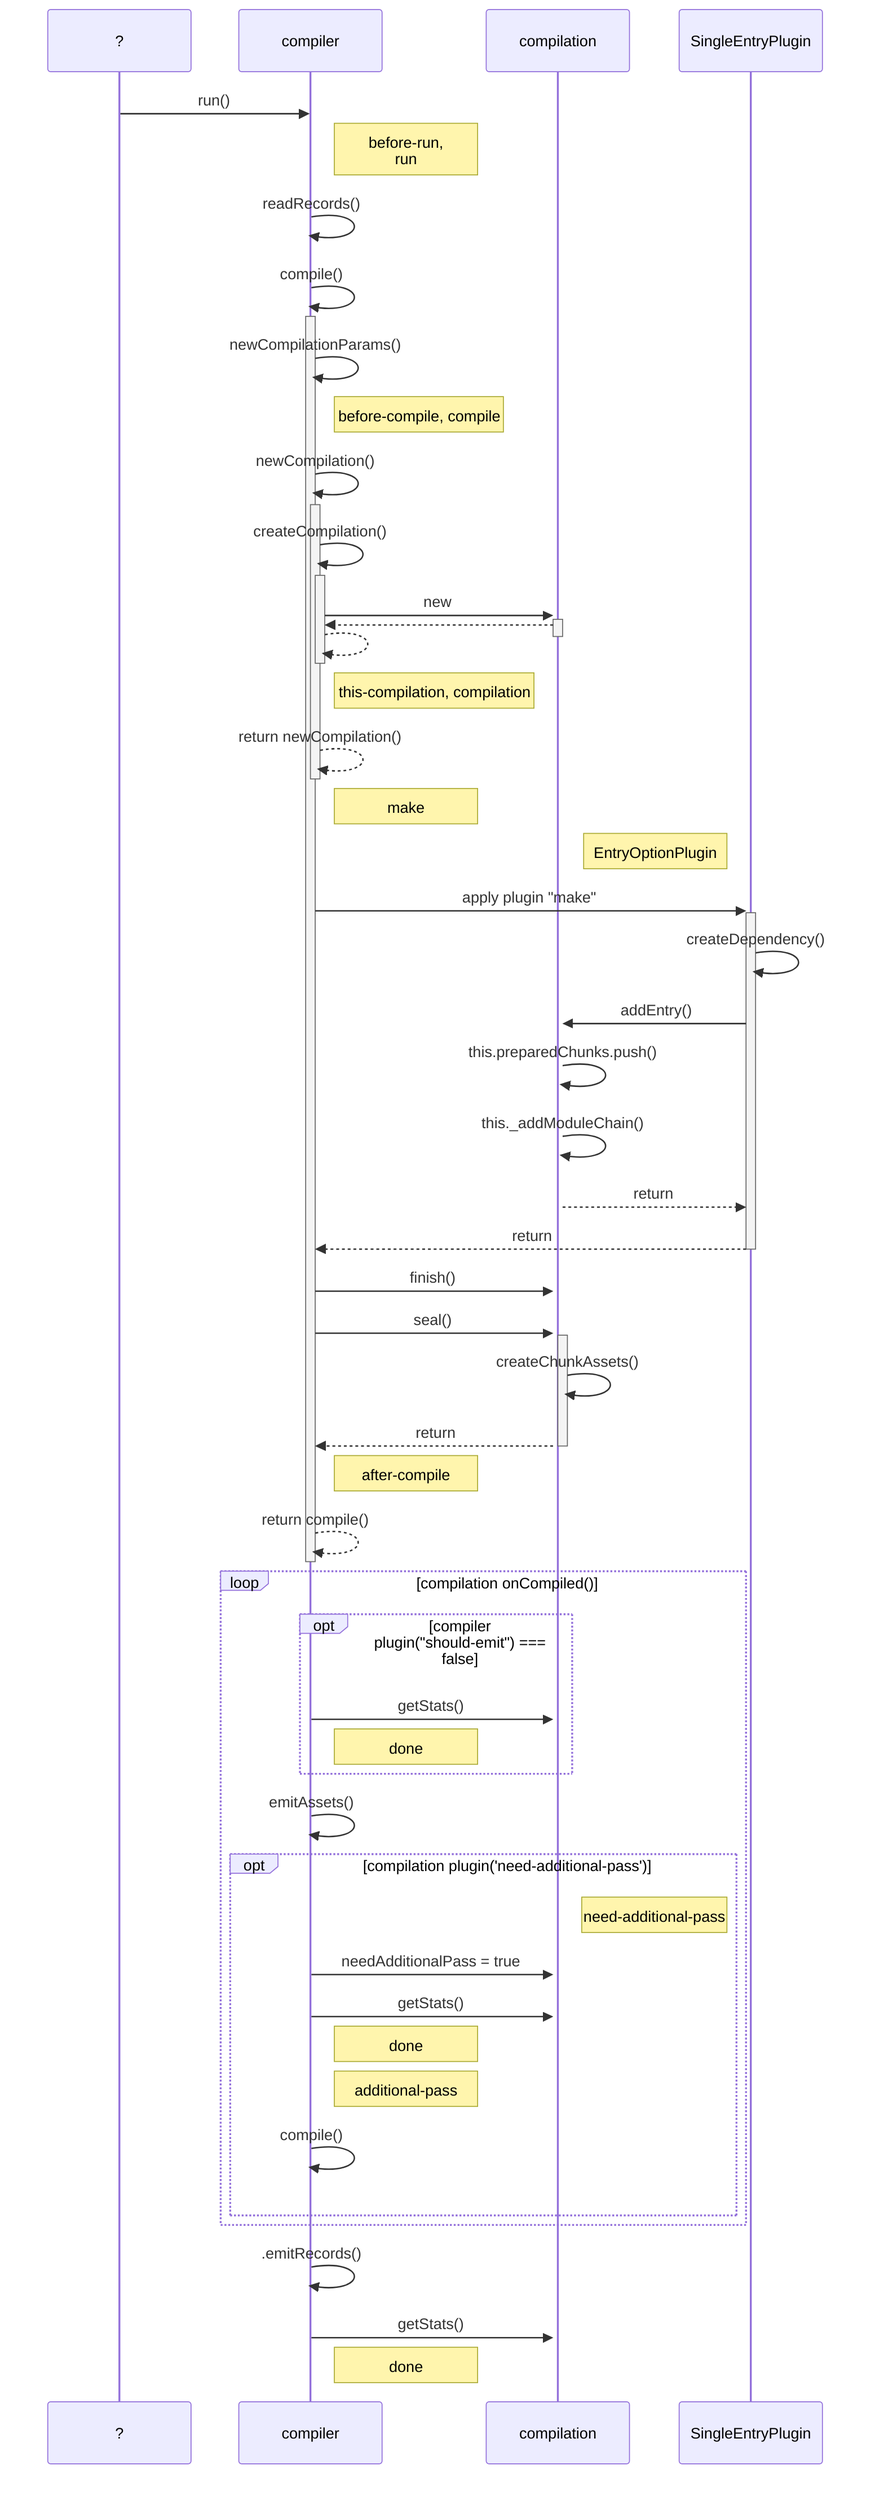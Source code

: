 sequenceDiagram;
? ->> compiler: run()
Note right of compiler: before-run,<br/> run
compiler ->> compiler: readRecords()
compiler ->> +compiler: compile()
compiler ->> compiler: newCompilationParams()
Note right of compiler: before-compile, compile

compiler ->> +compiler: newCompilation()
compiler ->> +compiler: createCompilation()
compiler ->> +compilation: new
compilation -->> -compiler: 
compiler -->> -compiler: 
Note right of compiler: this-compilation, compilation
compiler -->> -compiler: return newCompilation()

Note right of compiler: make

Note left of SingleEntryPlugin: EntryOptionPlugin
compiler ->> +SingleEntryPlugin: apply plugin "make"
SingleEntryPlugin ->> SingleEntryPlugin: createDependency()
SingleEntryPlugin ->> +compilation: addEntry()
compilation ->> compilation: this.preparedChunks.push()
compilation ->> compilation: this._addModuleChain()
compilation -->> SingleEntryPlugin: return
SingleEntryPlugin -->> -compiler: return
compiler ->> compilation: finish()
compiler ->> +compilation: seal()
compilation ->> compilation: createChunkAssets()
compilation -->> -compiler: return
Note right of compiler: after-compile
compiler -->> -compiler: return compile()
loop compilation onCompiled()
	opt compiler plugin("should-emit") === false
		compiler ->> compilation: getStats()
		Note right of compiler: done
	end
	compiler ->> compiler: emitAssets()

	opt compilation plugin('need-additional-pass')
		Note right of compilation: need-additional-pass
		compiler ->> compilation: needAdditionalPass = true
		compiler ->> compilation: getStats()
		Note right of compiler: done
		Note right of compiler: additional-pass
		compiler ->> compiler: compile()
	end
end
compiler ->> compiler: .emitRecords()
compiler ->> compilation: getStats()
Note right of compiler: done